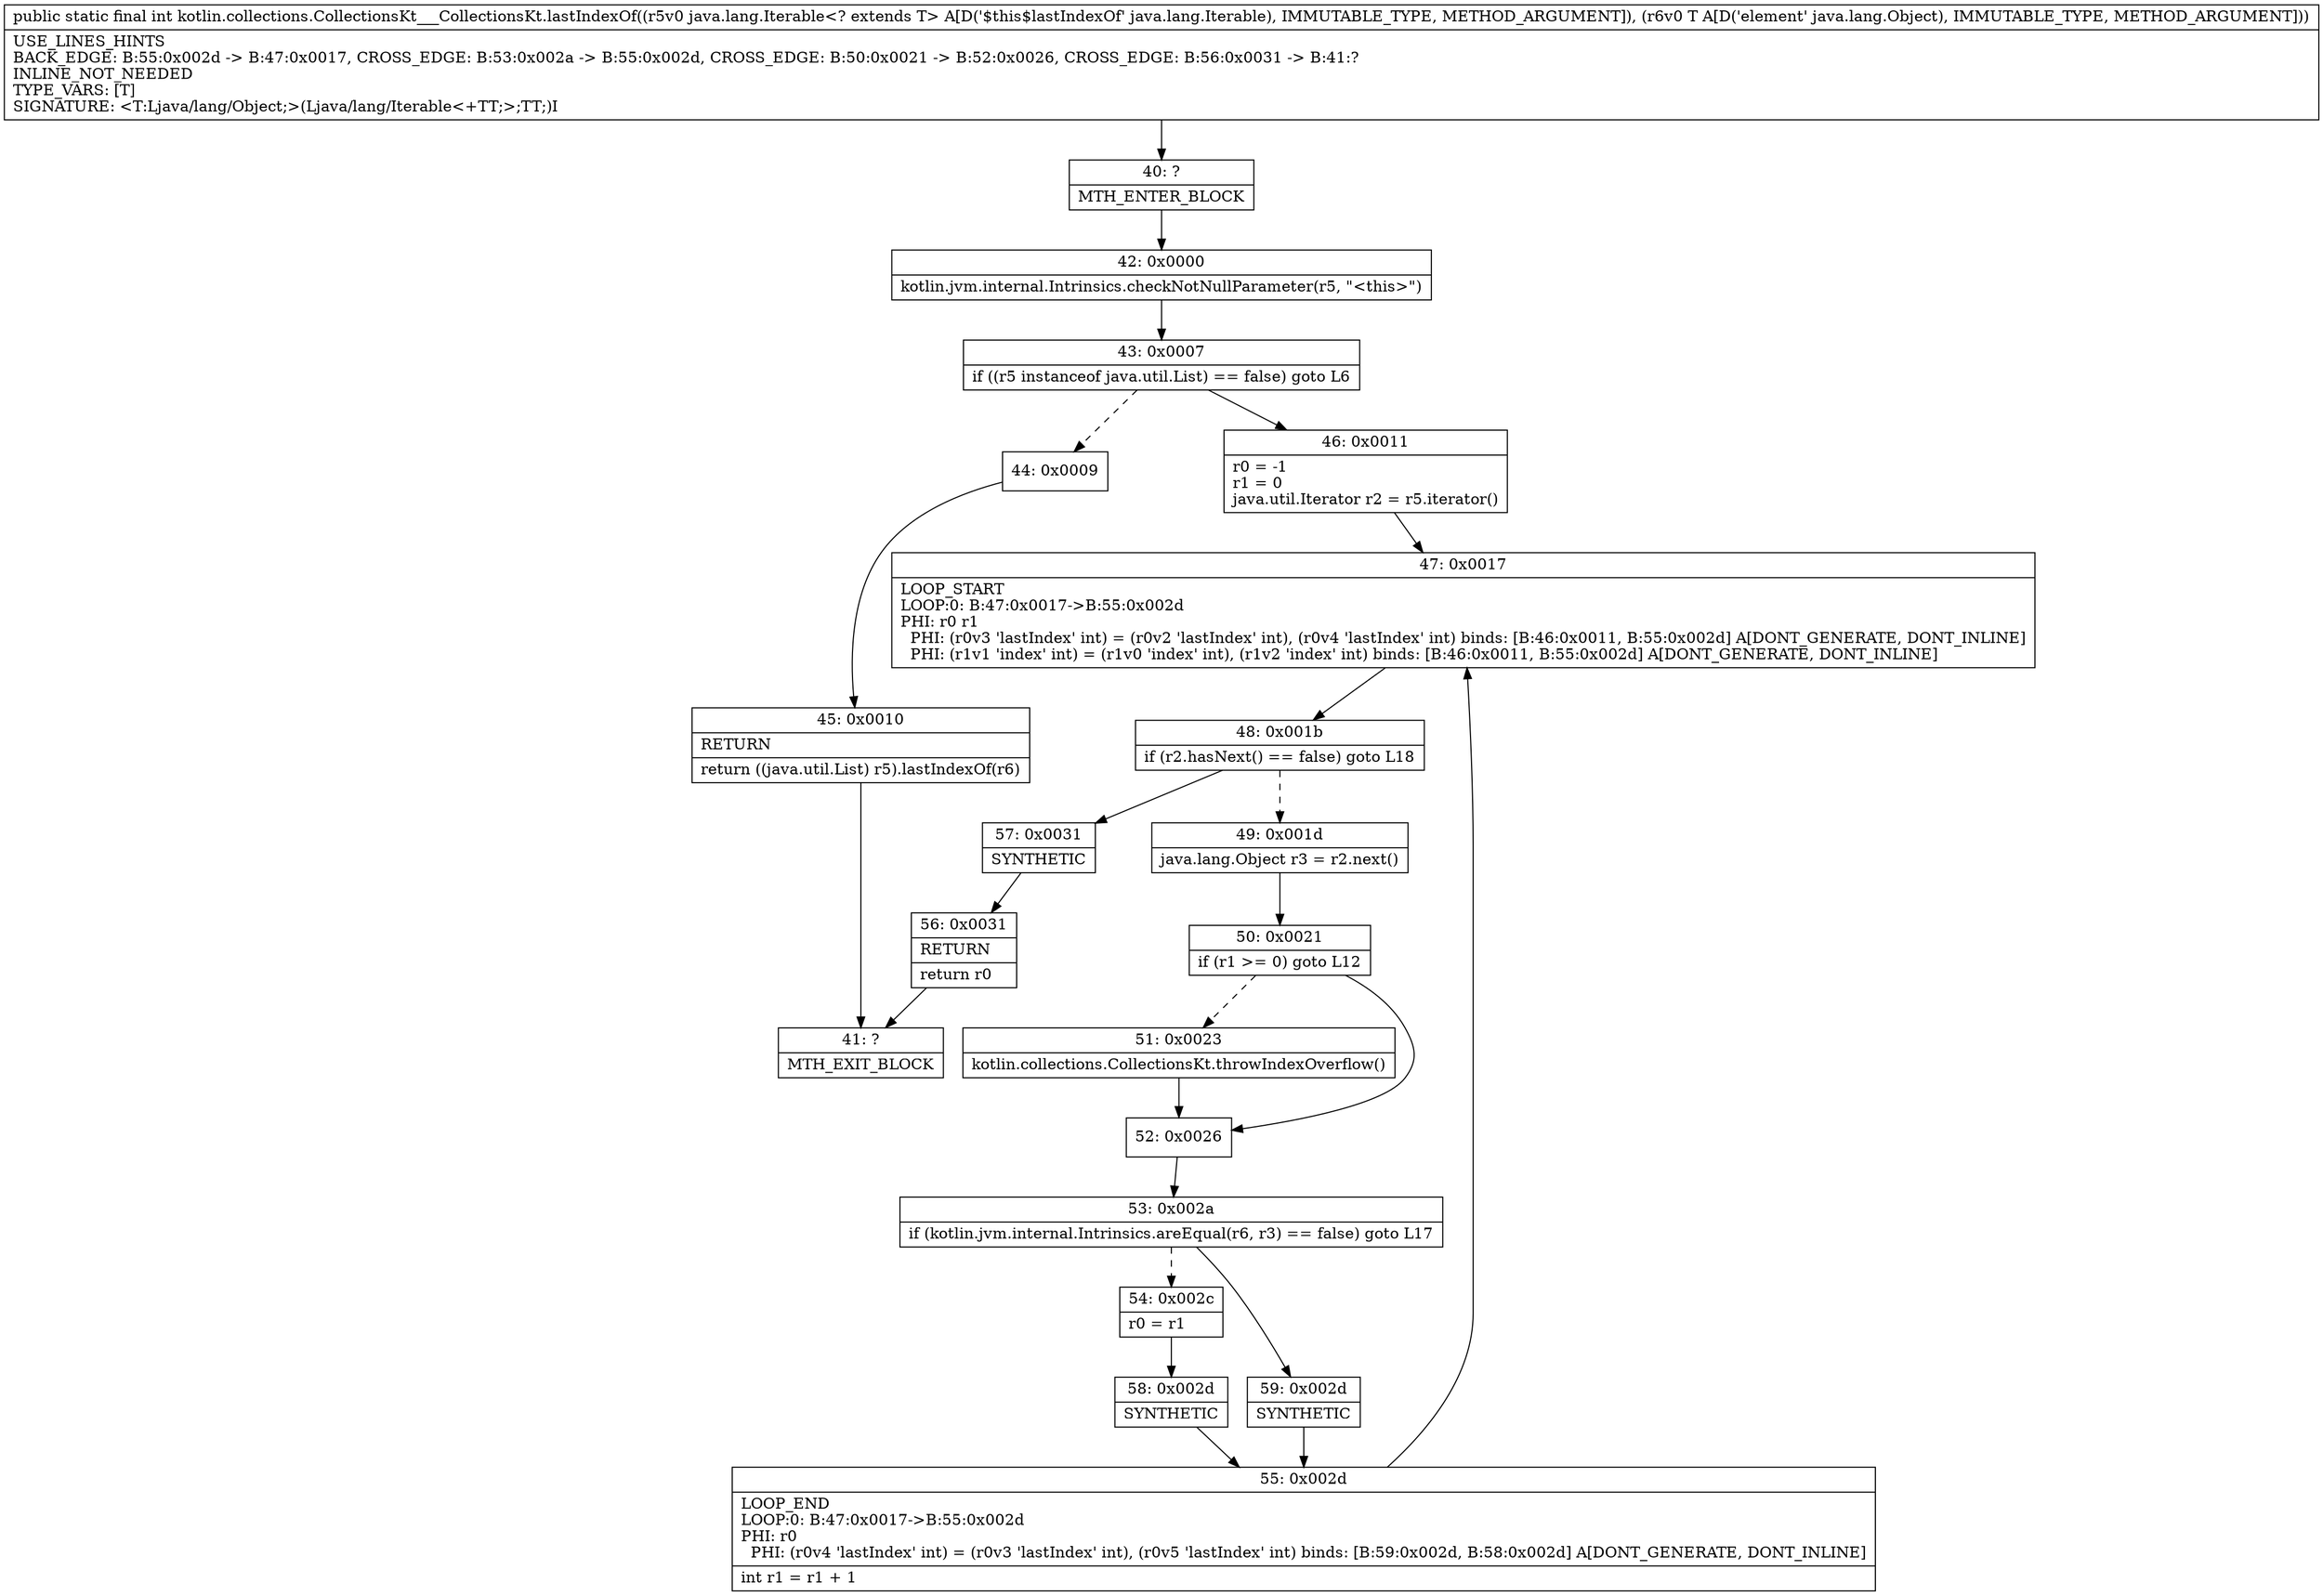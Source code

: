 digraph "CFG forkotlin.collections.CollectionsKt___CollectionsKt.lastIndexOf(Ljava\/lang\/Iterable;Ljava\/lang\/Object;)I" {
Node_40 [shape=record,label="{40\:\ ?|MTH_ENTER_BLOCK\l}"];
Node_42 [shape=record,label="{42\:\ 0x0000|kotlin.jvm.internal.Intrinsics.checkNotNullParameter(r5, \"\<this\>\")\l}"];
Node_43 [shape=record,label="{43\:\ 0x0007|if ((r5 instanceof java.util.List) == false) goto L6\l}"];
Node_44 [shape=record,label="{44\:\ 0x0009}"];
Node_45 [shape=record,label="{45\:\ 0x0010|RETURN\l|return ((java.util.List) r5).lastIndexOf(r6)\l}"];
Node_41 [shape=record,label="{41\:\ ?|MTH_EXIT_BLOCK\l}"];
Node_46 [shape=record,label="{46\:\ 0x0011|r0 = \-1\lr1 = 0\ljava.util.Iterator r2 = r5.iterator()\l}"];
Node_47 [shape=record,label="{47\:\ 0x0017|LOOP_START\lLOOP:0: B:47:0x0017\-\>B:55:0x002d\lPHI: r0 r1 \l  PHI: (r0v3 'lastIndex' int) = (r0v2 'lastIndex' int), (r0v4 'lastIndex' int) binds: [B:46:0x0011, B:55:0x002d] A[DONT_GENERATE, DONT_INLINE]\l  PHI: (r1v1 'index' int) = (r1v0 'index' int), (r1v2 'index' int) binds: [B:46:0x0011, B:55:0x002d] A[DONT_GENERATE, DONT_INLINE]\l}"];
Node_48 [shape=record,label="{48\:\ 0x001b|if (r2.hasNext() == false) goto L18\l}"];
Node_49 [shape=record,label="{49\:\ 0x001d|java.lang.Object r3 = r2.next()\l}"];
Node_50 [shape=record,label="{50\:\ 0x0021|if (r1 \>= 0) goto L12\l}"];
Node_51 [shape=record,label="{51\:\ 0x0023|kotlin.collections.CollectionsKt.throwIndexOverflow()\l}"];
Node_52 [shape=record,label="{52\:\ 0x0026}"];
Node_53 [shape=record,label="{53\:\ 0x002a|if (kotlin.jvm.internal.Intrinsics.areEqual(r6, r3) == false) goto L17\l}"];
Node_54 [shape=record,label="{54\:\ 0x002c|r0 = r1\l}"];
Node_58 [shape=record,label="{58\:\ 0x002d|SYNTHETIC\l}"];
Node_55 [shape=record,label="{55\:\ 0x002d|LOOP_END\lLOOP:0: B:47:0x0017\-\>B:55:0x002d\lPHI: r0 \l  PHI: (r0v4 'lastIndex' int) = (r0v3 'lastIndex' int), (r0v5 'lastIndex' int) binds: [B:59:0x002d, B:58:0x002d] A[DONT_GENERATE, DONT_INLINE]\l|int r1 = r1 + 1\l}"];
Node_59 [shape=record,label="{59\:\ 0x002d|SYNTHETIC\l}"];
Node_57 [shape=record,label="{57\:\ 0x0031|SYNTHETIC\l}"];
Node_56 [shape=record,label="{56\:\ 0x0031|RETURN\l|return r0\l}"];
MethodNode[shape=record,label="{public static final int kotlin.collections.CollectionsKt___CollectionsKt.lastIndexOf((r5v0 java.lang.Iterable\<? extends T\> A[D('$this$lastIndexOf' java.lang.Iterable), IMMUTABLE_TYPE, METHOD_ARGUMENT]), (r6v0 T A[D('element' java.lang.Object), IMMUTABLE_TYPE, METHOD_ARGUMENT]))  | USE_LINES_HINTS\lBACK_EDGE: B:55:0x002d \-\> B:47:0x0017, CROSS_EDGE: B:53:0x002a \-\> B:55:0x002d, CROSS_EDGE: B:50:0x0021 \-\> B:52:0x0026, CROSS_EDGE: B:56:0x0031 \-\> B:41:?\lINLINE_NOT_NEEDED\lTYPE_VARS: [T]\lSIGNATURE: \<T:Ljava\/lang\/Object;\>(Ljava\/lang\/Iterable\<+TT;\>;TT;)I\l}"];
MethodNode -> Node_40;Node_40 -> Node_42;
Node_42 -> Node_43;
Node_43 -> Node_44[style=dashed];
Node_43 -> Node_46;
Node_44 -> Node_45;
Node_45 -> Node_41;
Node_46 -> Node_47;
Node_47 -> Node_48;
Node_48 -> Node_49[style=dashed];
Node_48 -> Node_57;
Node_49 -> Node_50;
Node_50 -> Node_51[style=dashed];
Node_50 -> Node_52;
Node_51 -> Node_52;
Node_52 -> Node_53;
Node_53 -> Node_54[style=dashed];
Node_53 -> Node_59;
Node_54 -> Node_58;
Node_58 -> Node_55;
Node_55 -> Node_47;
Node_59 -> Node_55;
Node_57 -> Node_56;
Node_56 -> Node_41;
}

